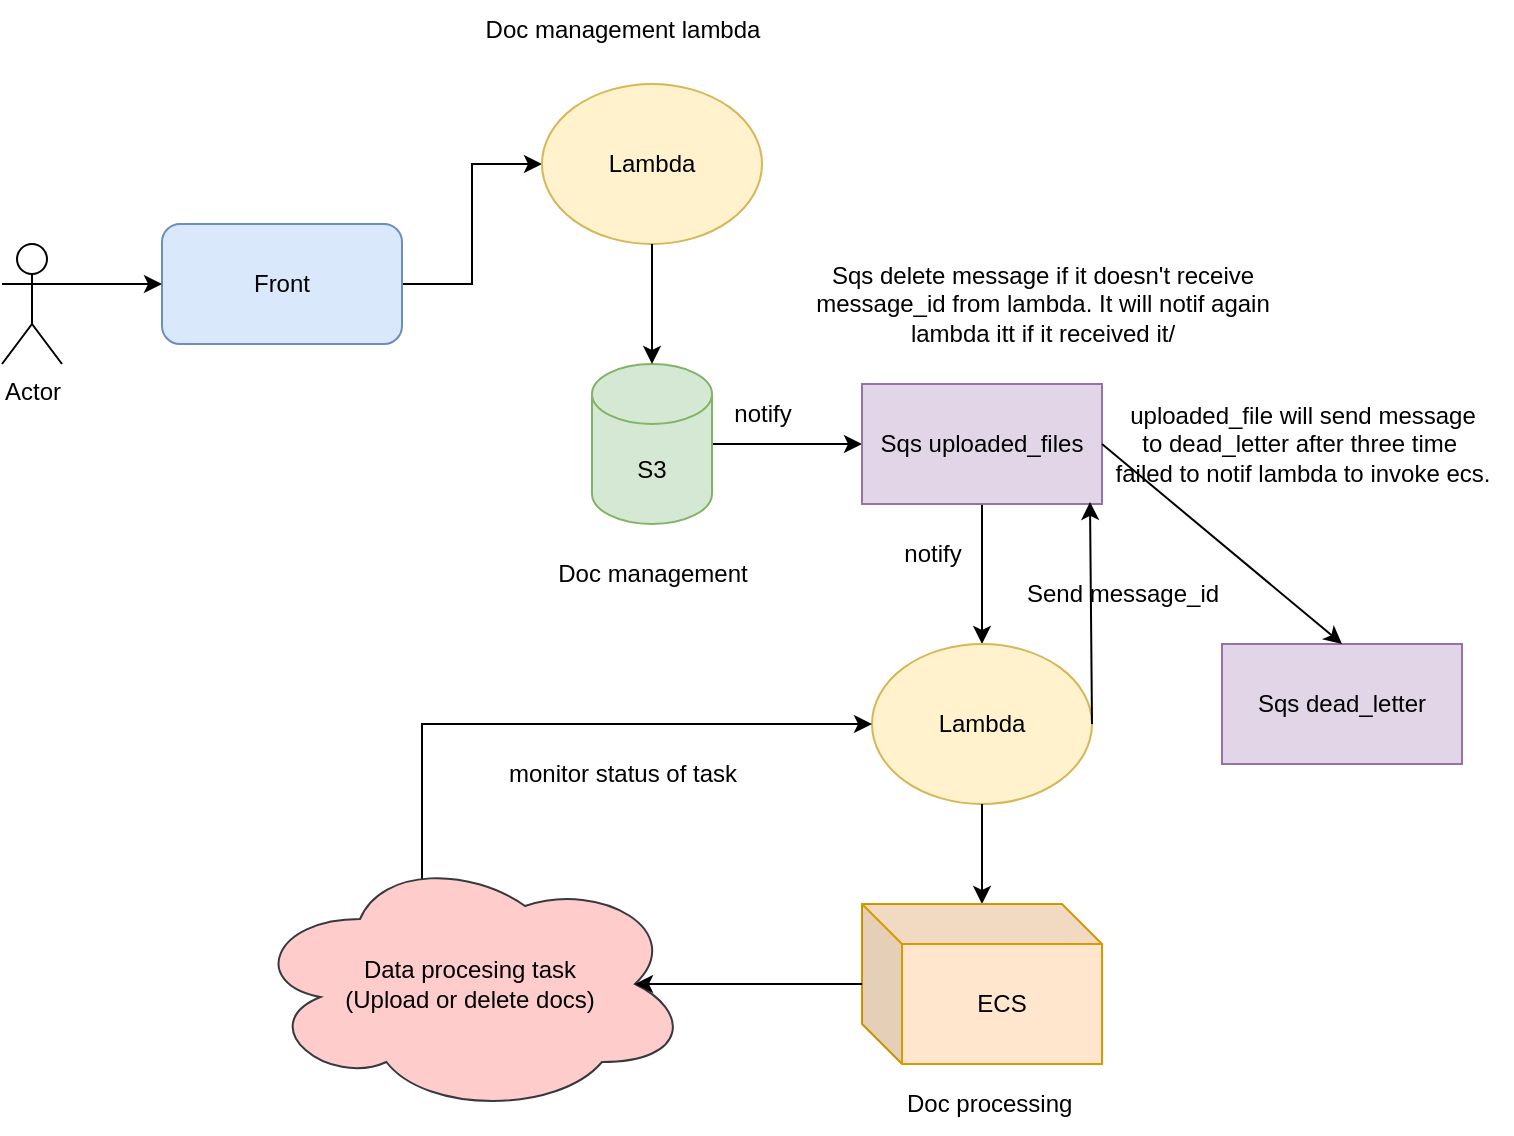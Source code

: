 <mxfile version="26.0.11">
  <diagram name="Page-1" id="1Gi3NWV_DX1nTMGsomKw">
    <mxGraphModel dx="1426" dy="755" grid="1" gridSize="10" guides="1" tooltips="1" connect="1" arrows="1" fold="1" page="1" pageScale="1" pageWidth="827" pageHeight="1169" math="0" shadow="0">
      <root>
        <mxCell id="0" />
        <mxCell id="1" parent="0" />
        <mxCell id="ntqQJSiEdxavmOuK30W9-7" style="edgeStyle=orthogonalEdgeStyle;rounded=0;orthogonalLoop=1;jettySize=auto;html=1;exitX=1;exitY=0.5;exitDx=0;exitDy=0;entryX=0;entryY=0.5;entryDx=0;entryDy=0;" edge="1" parent="1" source="ntqQJSiEdxavmOuK30W9-1" target="ntqQJSiEdxavmOuK30W9-6">
          <mxGeometry relative="1" as="geometry" />
        </mxCell>
        <mxCell id="ntqQJSiEdxavmOuK30W9-1" value="Front" style="rounded=1;whiteSpace=wrap;html=1;fillColor=#dae8fc;strokeColor=#6c8ebf;" vertex="1" parent="1">
          <mxGeometry x="150" y="130" width="120" height="60" as="geometry" />
        </mxCell>
        <mxCell id="ntqQJSiEdxavmOuK30W9-2" value="Actor" style="shape=umlActor;verticalLabelPosition=bottom;verticalAlign=top;html=1;outlineConnect=0;" vertex="1" parent="1">
          <mxGeometry x="70" y="140" width="30" height="60" as="geometry" />
        </mxCell>
        <mxCell id="ntqQJSiEdxavmOuK30W9-3" value="" style="endArrow=classic;html=1;rounded=0;exitX=1;exitY=0.333;exitDx=0;exitDy=0;exitPerimeter=0;entryX=0;entryY=0.5;entryDx=0;entryDy=0;" edge="1" parent="1" source="ntqQJSiEdxavmOuK30W9-2" target="ntqQJSiEdxavmOuK30W9-1">
          <mxGeometry width="50" height="50" relative="1" as="geometry">
            <mxPoint x="390" y="410" as="sourcePoint" />
            <mxPoint x="440" y="360" as="targetPoint" />
          </mxGeometry>
        </mxCell>
        <mxCell id="ntqQJSiEdxavmOuK30W9-6" value="Lambda" style="ellipse;whiteSpace=wrap;html=1;fillColor=#fff2cc;strokeColor=#d6b656;" vertex="1" parent="1">
          <mxGeometry x="340" y="60" width="110" height="80" as="geometry" />
        </mxCell>
        <mxCell id="ntqQJSiEdxavmOuK30W9-13" style="edgeStyle=orthogonalEdgeStyle;rounded=0;orthogonalLoop=1;jettySize=auto;html=1;exitX=1;exitY=0.5;exitDx=0;exitDy=0;exitPerimeter=0;entryX=0;entryY=0.5;entryDx=0;entryDy=0;" edge="1" parent="1" source="ntqQJSiEdxavmOuK30W9-8" target="ntqQJSiEdxavmOuK30W9-12">
          <mxGeometry relative="1" as="geometry" />
        </mxCell>
        <mxCell id="ntqQJSiEdxavmOuK30W9-8" value="S3" style="shape=cylinder3;whiteSpace=wrap;html=1;boundedLbl=1;backgroundOutline=1;size=15;fillColor=#d5e8d4;strokeColor=#82b366;" vertex="1" parent="1">
          <mxGeometry x="365" y="200" width="60" height="80" as="geometry" />
        </mxCell>
        <mxCell id="ntqQJSiEdxavmOuK30W9-9" value="" style="endArrow=classic;html=1;rounded=0;exitX=0.5;exitY=1;exitDx=0;exitDy=0;" edge="1" parent="1" source="ntqQJSiEdxavmOuK30W9-6" target="ntqQJSiEdxavmOuK30W9-8">
          <mxGeometry width="50" height="50" relative="1" as="geometry">
            <mxPoint x="390" y="410" as="sourcePoint" />
            <mxPoint x="440" y="360" as="targetPoint" />
          </mxGeometry>
        </mxCell>
        <mxCell id="ntqQJSiEdxavmOuK30W9-10" value="Doc management" style="text;html=1;align=center;verticalAlign=middle;resizable=0;points=[];autosize=1;strokeColor=none;fillColor=none;" vertex="1" parent="1">
          <mxGeometry x="335" y="290" width="120" height="30" as="geometry" />
        </mxCell>
        <mxCell id="ntqQJSiEdxavmOuK30W9-11" value="Doc management lambda" style="text;html=1;align=center;verticalAlign=middle;resizable=0;points=[];autosize=1;strokeColor=none;fillColor=none;" vertex="1" parent="1">
          <mxGeometry x="300" y="18" width="160" height="30" as="geometry" />
        </mxCell>
        <mxCell id="ntqQJSiEdxavmOuK30W9-16" value="" style="edgeStyle=orthogonalEdgeStyle;rounded=0;orthogonalLoop=1;jettySize=auto;html=1;" edge="1" parent="1" source="ntqQJSiEdxavmOuK30W9-12" target="ntqQJSiEdxavmOuK30W9-15">
          <mxGeometry relative="1" as="geometry" />
        </mxCell>
        <mxCell id="ntqQJSiEdxavmOuK30W9-12" value="Sqs uploaded_files" style="rounded=0;whiteSpace=wrap;html=1;fillColor=#e1d5e7;strokeColor=#9673a6;" vertex="1" parent="1">
          <mxGeometry x="500" y="210" width="120" height="60" as="geometry" />
        </mxCell>
        <mxCell id="ntqQJSiEdxavmOuK30W9-14" value="notify" style="text;html=1;align=center;verticalAlign=middle;resizable=0;points=[];autosize=1;strokeColor=none;fillColor=none;" vertex="1" parent="1">
          <mxGeometry x="425" y="210" width="50" height="30" as="geometry" />
        </mxCell>
        <mxCell id="ntqQJSiEdxavmOuK30W9-15" value="Lambda" style="ellipse;whiteSpace=wrap;html=1;fillColor=#fff2cc;strokeColor=#d6b656;" vertex="1" parent="1">
          <mxGeometry x="505" y="340" width="110" height="80" as="geometry" />
        </mxCell>
        <mxCell id="ntqQJSiEdxavmOuK30W9-19" value="" style="edgeStyle=orthogonalEdgeStyle;rounded=0;orthogonalLoop=1;jettySize=auto;html=1;exitX=0.5;exitY=1;exitDx=0;exitDy=0;" edge="1" parent="1" source="ntqQJSiEdxavmOuK30W9-15" target="ntqQJSiEdxavmOuK30W9-18">
          <mxGeometry relative="1" as="geometry">
            <mxPoint x="693.96" y="410.01" as="sourcePoint" />
          </mxGeometry>
        </mxCell>
        <mxCell id="ntqQJSiEdxavmOuK30W9-18" value="ECS" style="shape=cube;whiteSpace=wrap;html=1;boundedLbl=1;backgroundOutline=1;darkOpacity=0.05;darkOpacity2=0.1;fillColor=#ffe6cc;strokeColor=#d79b00;" vertex="1" parent="1">
          <mxGeometry x="500" y="470" width="120" height="80" as="geometry" />
        </mxCell>
        <mxCell id="ntqQJSiEdxavmOuK30W9-20" value="Doc processing&amp;nbsp;" style="text;html=1;align=center;verticalAlign=middle;resizable=0;points=[];autosize=1;strokeColor=none;fillColor=none;" vertex="1" parent="1">
          <mxGeometry x="510" y="555" width="110" height="30" as="geometry" />
        </mxCell>
        <mxCell id="ntqQJSiEdxavmOuK30W9-21" value="notify" style="text;html=1;align=center;verticalAlign=middle;resizable=0;points=[];autosize=1;strokeColor=none;fillColor=none;" vertex="1" parent="1">
          <mxGeometry x="510" y="280" width="50" height="30" as="geometry" />
        </mxCell>
        <mxCell id="ntqQJSiEdxavmOuK30W9-24" style="edgeStyle=orthogonalEdgeStyle;rounded=0;orthogonalLoop=1;jettySize=auto;html=1;exitX=0.4;exitY=0.1;exitDx=0;exitDy=0;exitPerimeter=0;entryX=0;entryY=0.5;entryDx=0;entryDy=0;" edge="1" parent="1" source="ntqQJSiEdxavmOuK30W9-22" target="ntqQJSiEdxavmOuK30W9-15">
          <mxGeometry relative="1" as="geometry">
            <mxPoint x="490" y="250" as="targetPoint" />
            <Array as="points">
              <mxPoint x="280" y="458" />
              <mxPoint x="280" y="380" />
            </Array>
          </mxGeometry>
        </mxCell>
        <mxCell id="ntqQJSiEdxavmOuK30W9-22" value="Data procesing task&lt;div&gt;(Upload or delete docs)&lt;/div&gt;" style="ellipse;shape=cloud;whiteSpace=wrap;html=1;fillColor=#ffcccc;strokeColor=#36393d;" vertex="1" parent="1">
          <mxGeometry x="194" y="445" width="220" height="130" as="geometry" />
        </mxCell>
        <mxCell id="ntqQJSiEdxavmOuK30W9-23" value="" style="endArrow=classic;html=1;rounded=0;entryX=0.875;entryY=0.5;entryDx=0;entryDy=0;entryPerimeter=0;" edge="1" parent="1" source="ntqQJSiEdxavmOuK30W9-18" target="ntqQJSiEdxavmOuK30W9-22">
          <mxGeometry width="50" height="50" relative="1" as="geometry">
            <mxPoint x="390" y="410" as="sourcePoint" />
            <mxPoint x="440" y="360" as="targetPoint" />
          </mxGeometry>
        </mxCell>
        <mxCell id="ntqQJSiEdxavmOuK30W9-25" value="monitor status of task" style="text;html=1;align=center;verticalAlign=middle;resizable=0;points=[];autosize=1;strokeColor=none;fillColor=none;" vertex="1" parent="1">
          <mxGeometry x="310" y="390" width="140" height="30" as="geometry" />
        </mxCell>
        <mxCell id="ntqQJSiEdxavmOuK30W9-26" value="" style="endArrow=classic;html=1;rounded=0;exitX=1;exitY=0.5;exitDx=0;exitDy=0;entryX=0.95;entryY=0.983;entryDx=0;entryDy=0;entryPerimeter=0;" edge="1" parent="1" source="ntqQJSiEdxavmOuK30W9-15" target="ntqQJSiEdxavmOuK30W9-12">
          <mxGeometry width="50" height="50" relative="1" as="geometry">
            <mxPoint x="390" y="410" as="sourcePoint" />
            <mxPoint x="440" y="360" as="targetPoint" />
          </mxGeometry>
        </mxCell>
        <mxCell id="ntqQJSiEdxavmOuK30W9-27" value="Send message_id" style="text;html=1;align=center;verticalAlign=middle;resizable=0;points=[];autosize=1;strokeColor=none;fillColor=none;" vertex="1" parent="1">
          <mxGeometry x="570" y="300" width="120" height="30" as="geometry" />
        </mxCell>
        <mxCell id="ntqQJSiEdxavmOuK30W9-29" value="Sqs delete message if it doesn&#39;t receive&lt;div&gt;&amp;nbsp;message_id from lambda. It will notif again&amp;nbsp;&lt;/div&gt;&lt;div&gt;lambda itt&amp;nbsp;&lt;span style=&quot;background-color: transparent; color: light-dark(rgb(0, 0, 0), rgb(255, 255, 255));&quot;&gt;if it received it/&lt;/span&gt;&lt;/div&gt;" style="text;html=1;align=center;verticalAlign=middle;resizable=0;points=[];autosize=1;strokeColor=none;fillColor=none;" vertex="1" parent="1">
          <mxGeometry x="460" y="140" width="260" height="60" as="geometry" />
        </mxCell>
        <mxCell id="ntqQJSiEdxavmOuK30W9-30" value="Sqs dead_letter" style="rounded=0;whiteSpace=wrap;html=1;fillColor=#e1d5e7;strokeColor=#9673a6;" vertex="1" parent="1">
          <mxGeometry x="680" y="340" width="120" height="60" as="geometry" />
        </mxCell>
        <mxCell id="ntqQJSiEdxavmOuK30W9-31" value="" style="endArrow=classic;html=1;rounded=0;exitX=1;exitY=0.5;exitDx=0;exitDy=0;entryX=0.5;entryY=0;entryDx=0;entryDy=0;" edge="1" parent="1" source="ntqQJSiEdxavmOuK30W9-12" target="ntqQJSiEdxavmOuK30W9-30">
          <mxGeometry width="50" height="50" relative="1" as="geometry">
            <mxPoint x="390" y="410" as="sourcePoint" />
            <mxPoint x="440" y="360" as="targetPoint" />
          </mxGeometry>
        </mxCell>
        <mxCell id="ntqQJSiEdxavmOuK30W9-32" value="uploaded_file will send message&lt;div&gt;to dead_letter after three time&amp;nbsp;&lt;/div&gt;&lt;div&gt;failed to notif lambda to invoke ecs.&lt;/div&gt;" style="text;html=1;align=center;verticalAlign=middle;resizable=0;points=[];autosize=1;strokeColor=none;fillColor=none;" vertex="1" parent="1">
          <mxGeometry x="615" y="210" width="210" height="60" as="geometry" />
        </mxCell>
      </root>
    </mxGraphModel>
  </diagram>
</mxfile>

